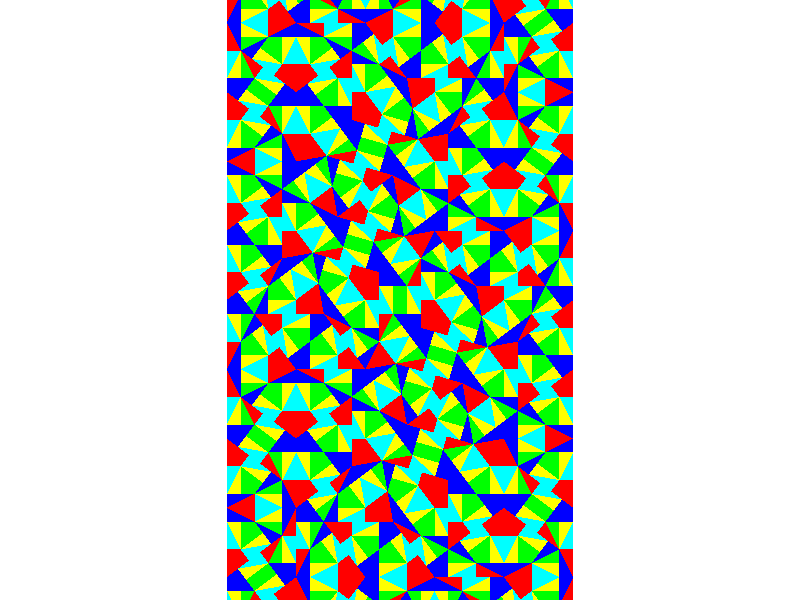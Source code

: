 
#declare VP = <0.5,1,2>;

global_settings {
   ambient_light rgb <1,1,1>
   assumed_gamma 1.8
   max_trace_level 5
}

background { color rgb <1,1,1> }

// Light at the camera
light_source {
   VP
   color rgb <1,1,1>
}

camera {
   perspective
   location VP
   up y
   right image_width*x/image_height
   angle 60
   sky <0,1,0>
   look_at <0.5,1,0>
}

#declare RADIUS = 0.05;

/* Origin
sphere {
	<0,0,0>, RADIUS*2
	pigment { color rgb <1,0,0> }
}
*/

#declare thefinish = finish {
   ambient 0.2 
   diffuse 0.4
   specular 0.5 
}
#declare texture1 = texture {
	pigment { color rgb <1,0,0> }
	finish { thefinish }
}
#declare texture2 = texture {
   pigment { color rgb <0,1,0> }
   finish { thefinish }
}
#declare texture3 = texture {
   pigment { color rgb <0,0,1> }
   finish { thefinish }
}
#declare texture4 = texture {
   pigment { color rgb <1,1,0> }
   finish { thefinish }
}
#declare texture5 = texture {
   pigment { color rgb <0,1,1> }
   finish { thefinish }
}

// Interior angles
#declare THETA1 = degrees(atan(0.5));
#declare THETA2 = degrees(atan(2.0));

// Various lengths
#declare LENGTH1 = sqrt(5);
#declare LENGTH2 = sin(atan(2));
#declare LENGTH3 = cos(atan(2));

// Base tile: 1,2,sqrt(5) sided triangle
#declare pinwheel0 = union {
	polygon { 4, <0,0,0>, <1,0,0>, <0,2,0>, <0,0,0> }
}

// pinwheel 1
#declare pinwheel1 = union  {
	object { pinwheel0 rotate <0,0,-THETA1> texture {texture1} }
	object { pinwheel0 rotate <0,0,-THETA1> translate <0,-LENGTH1,0> texture {texture2} }
   object { pinwheel0 rotate <0,0,-THETA1> rotate <0,0,-90> translate <-LENGTH2,-LENGTH1+LENGTH3,0> texture {texture3} }
   object { pinwheel0 scale <-1,1,1> rotate <0,0,-THETA1> translate <0,-LENGTH1,0> texture {texture4} }
	object { pinwheel0 scale <1,-1,1> rotate <0,0,-THETA1> texture {texture5} }
	scale <-1,1,1>
	translate <LENGTH2,LENGTH1+LENGTH3,0>
	scale 1/LENGTH1
}

// pinwheel 2
#declare pinwheel2 = union  {
   object { pinwheel1 rotate <0,0,-THETA1> }
   object { pinwheel1 rotate <0,0,-THETA1> translate <0,-LENGTH1,0> }
   object { pinwheel1 rotate <0,0,-THETA1> rotate <0,0,-90> translate <-LENGTH2,-LENGTH1+LENGTH3,0> }
   object { pinwheel1 scale <-1,1,1> rotate <0,0,-THETA1> translate <0,-LENGTH1,0> }
   object { pinwheel1 scale <1,-1,1> rotate <0,0,-THETA1> }
	scale <-1,1,1>
   translate <LENGTH2,LENGTH1+LENGTH3,0>
   scale 1/LENGTH1
}

// pinwheel 3
#declare pinwheel3 = union  {
   object { pinwheel2 rotate <0,0,-THETA1> }
   object { pinwheel2 rotate <0,0,-THETA1> translate <0,-LENGTH1,0> }
   object { pinwheel2 rotate <0,0,-THETA1> rotate <0,0,-90> translate <-LENGTH2,-LENGTH1+LENGTH3,0> }
   object { pinwheel2 scale <-1,1,1> rotate <0,0,-THETA1> translate <0,-LENGTH1,0> }
   object { pinwheel2 scale <1,-1,1> rotate <0,0,-THETA1> }
   scale <-1,1,1>
   translate <LENGTH2,LENGTH1+LENGTH3,0>
   scale 1/LENGTH1
}

// pinwheel 4
#declare pinwheel4 = union  {
   object { pinwheel3 rotate <0,0,-THETA1> }
   object { pinwheel3 rotate <0,0,-THETA1> translate <0,-LENGTH1,0> }
   object { pinwheel3 rotate <0,0,-THETA1> rotate <0,0,-90> translate <-LENGTH2,-LENGTH1+LENGTH3,0> }
   object { pinwheel3 scale <-1,1,1> rotate <0,0,-THETA1> translate <0,-LENGTH1,0> }
   object { pinwheel3 scale <1,-1,1> rotate <0,0,-THETA1> }
   scale <-1,1,1>
   translate <LENGTH2,LENGTH1+LENGTH3,0>
   scale 1/LENGTH1
}

union {
	object { pinwheel4 }
	object { pinwheel4 scale <-1,-1,1> translate <1,2,0> } // Forms a rectangle
}

